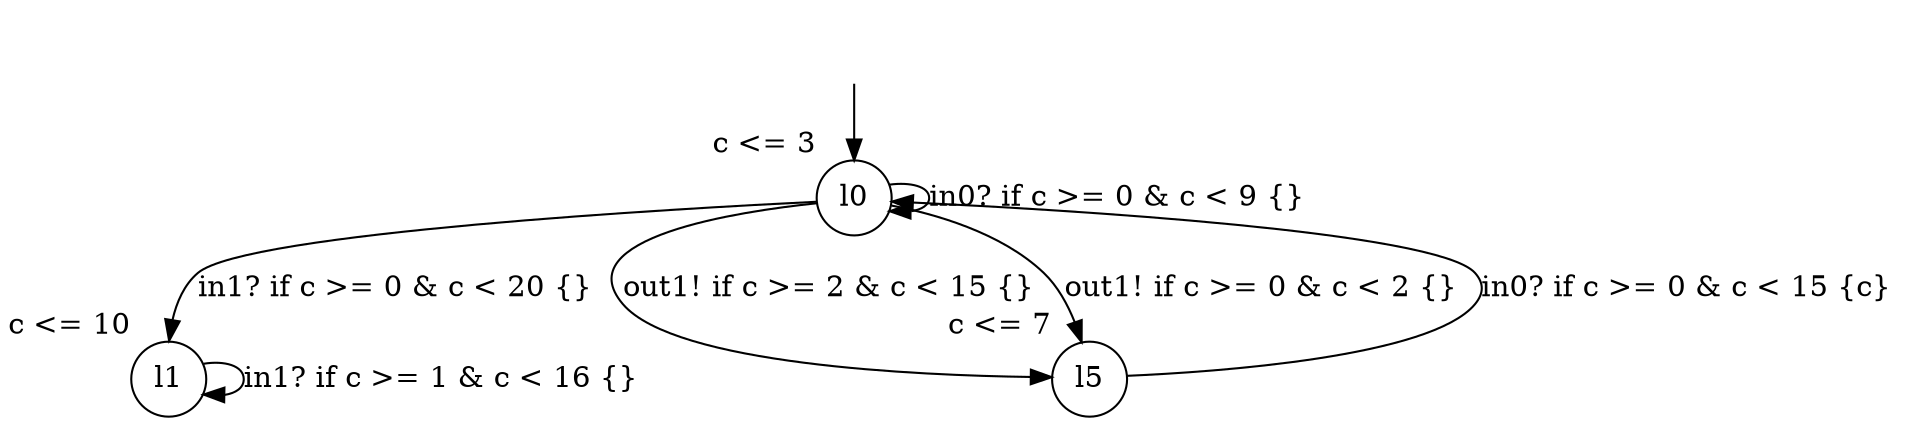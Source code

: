 digraph g {
__start0 [label="" shape="none"];
l0 [shape="circle" margin=0 label="l0", xlabel="c <= 3"];
l1 [shape="circle" margin=0 label="l1", xlabel="c <= 10"];
l5 [shape="circle" margin=0 label="l5", xlabel="c <= 7"];
l0 -> l0 [label="in0? if c >= 0 & c < 9 {} "];
l0 -> l1 [label="in1? if c >= 0 & c < 20 {} "];
l0 -> l5 [label="out1! if c >= 2 & c < 15 {} "];
l0 -> l5 [label="out1! if c >= 0 & c < 2 {} "];
l1 -> l1 [label="in1? if c >= 1 & c < 16 {} "];
l5 -> l0 [label="in0? if c >= 0 & c < 15 {c} "];
__start0 -> l0;
}
